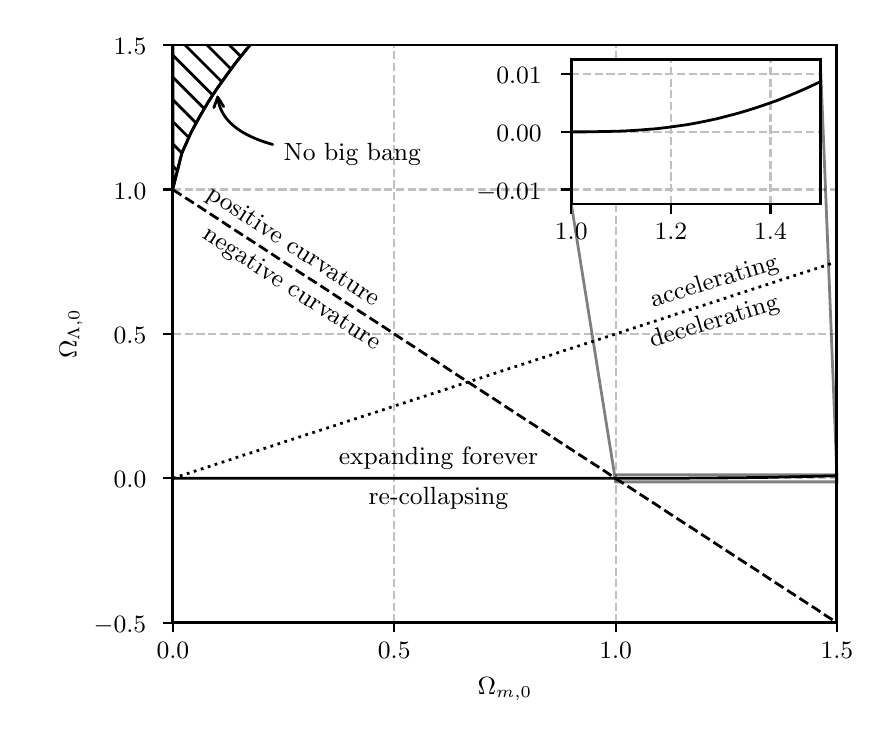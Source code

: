 \begingroup%
\makeatletter%
\begin{pgfpicture}%
\pgfpathrectangle{\pgfpointorigin}{\pgfqpoint{4.15in}{3.5in}}%
\pgfusepath{use as bounding box, clip}%
\begin{pgfscope}%
\pgfsetbuttcap%
\pgfsetmiterjoin%
\definecolor{currentfill}{rgb}{1.0,1.0,1.0}%
\pgfsetfillcolor{currentfill}%
\pgfsetlinewidth{0.0pt}%
\definecolor{currentstroke}{rgb}{1.0,1.0,1.0}%
\pgfsetstrokecolor{currentstroke}%
\pgfsetdash{}{0pt}%
\pgfpathmoveto{\pgfqpoint{0.0in}{0.0in}}%
\pgfpathlineto{\pgfqpoint{4.15in}{0.0in}}%
\pgfpathlineto{\pgfqpoint{4.15in}{3.5in}}%
\pgfpathlineto{\pgfqpoint{0.0in}{3.5in}}%
\pgfpathlineto{\pgfqpoint{0.0in}{0.0in}}%
\pgfpathclose%
\pgfusepath{fill}%
\end{pgfscope}%
\begin{pgfscope}%
\pgfsetbuttcap%
\pgfsetmiterjoin%
\definecolor{currentfill}{rgb}{1.0,1.0,1.0}%
\pgfsetfillcolor{currentfill}%
\pgfsetlinewidth{0.0pt}%
\definecolor{currentstroke}{rgb}{0.0,0.0,0.0}%
\pgfsetstrokecolor{currentstroke}%
\pgfsetstrokeopacity{0.0}%
\pgfsetdash{}{0pt}%
\pgfpathmoveto{\pgfqpoint{0.726in}{0.525in}}%
\pgfpathlineto{\pgfqpoint{4.046in}{0.525in}}%
\pgfpathlineto{\pgfqpoint{4.046in}{3.413in}}%
\pgfpathlineto{\pgfqpoint{0.726in}{3.413in}}%
\pgfpathlineto{\pgfqpoint{0.726in}{0.525in}}%
\pgfpathclose%
\pgfusepath{fill}%
\end{pgfscope}%
\begin{pgfscope}%
\pgfpathrectangle{\pgfqpoint{0.726in}{0.525in}}{\pgfqpoint{3.32in}{2.888in}}%
\pgfusepath{clip}%
\pgfsetbuttcap%
\pgfsetroundjoin%
\pgfsetlinewidth{1.004pt}%
\definecolor{currentstroke}{rgb}{0.0,0.0,0.0}%
\pgfsetstrokecolor{currentstroke}%
\pgfsetdash{}{0pt}%
\pgfpathmoveto{\pgfqpoint{0.726in}{3.422in}}%
\pgfpathlineto{\pgfqpoint{0.726in}{2.696in}}%
\pgfpathlineto{\pgfqpoint{0.771in}{2.873in}}%
\pgfpathlineto{\pgfqpoint{0.816in}{2.974in}}%
\pgfpathlineto{\pgfqpoint{0.861in}{3.057in}}%
\pgfpathlineto{\pgfqpoint{0.905in}{3.132in}}%
\pgfpathlineto{\pgfqpoint{0.95in}{3.2in}}%
\pgfpathlineto{\pgfqpoint{0.995in}{3.263in}}%
\pgfpathlineto{\pgfqpoint{1.039in}{3.323in}}%
\pgfpathlineto{\pgfqpoint{1.084in}{3.379in}}%
\pgfpathlineto{\pgfqpoint{1.119in}{3.422in}}%
\pgfusepath{stroke}%
\end{pgfscope}%
\begin{pgfscope}%
\pgfsetbuttcap%
\pgfsetroundjoin%
\pgfsetlinewidth{1.004pt}%
\definecolor{currentstroke}{rgb}{0.0,0.0,0.0}%
\pgfsetstrokecolor{currentstroke}%
\pgfsetdash{}{0pt}%
\pgfpathrectangle{\pgfqpoint{0.726in}{0.525in}}{\pgfqpoint{3.32in}{2.888in}}%
\pgfusepath{clip}%
\pgfpathmoveto{\pgfqpoint{0.726in}{3.422in}}%
\pgfpathlineto{\pgfqpoint{0.726in}{2.696in}}%
\pgfpathlineto{\pgfqpoint{0.771in}{2.873in}}%
\pgfpathlineto{\pgfqpoint{0.816in}{2.974in}}%
\pgfpathlineto{\pgfqpoint{0.861in}{3.057in}}%
\pgfpathlineto{\pgfqpoint{0.905in}{3.132in}}%
\pgfpathlineto{\pgfqpoint{0.95in}{3.2in}}%
\pgfpathlineto{\pgfqpoint{0.995in}{3.263in}}%
\pgfpathlineto{\pgfqpoint{1.039in}{3.323in}}%
\pgfpathlineto{\pgfqpoint{1.084in}{3.379in}}%
\pgfpathlineto{\pgfqpoint{1.119in}{3.422in}}%
\pgfusepath{clip}%
\pgfsys@defobject{currentpattern}{\pgfqpoint{0in}{0in}}{\pgfqpoint{1in}{1in}}{%
\begin{pgfscope}%
\pgfpathrectangle{\pgfqpoint{0in}{0in}}{\pgfqpoint{1in}{1in}}%
\pgfusepath{clip}%
\pgfpathmoveto{\pgfqpoint{-0.5in}{0.5in}}%
\pgfpathlineto{\pgfqpoint{0.5in}{-0.5in}}%
\pgfpathmoveto{\pgfqpoint{-0.444in}{0.556in}}%
\pgfpathlineto{\pgfqpoint{0.556in}{-0.444in}}%
\pgfpathmoveto{\pgfqpoint{-0.389in}{0.611in}}%
\pgfpathlineto{\pgfqpoint{0.611in}{-0.389in}}%
\pgfpathmoveto{\pgfqpoint{-0.333in}{0.667in}}%
\pgfpathlineto{\pgfqpoint{0.667in}{-0.333in}}%
\pgfpathmoveto{\pgfqpoint{-0.278in}{0.722in}}%
\pgfpathlineto{\pgfqpoint{0.722in}{-0.278in}}%
\pgfpathmoveto{\pgfqpoint{-0.222in}{0.778in}}%
\pgfpathlineto{\pgfqpoint{0.778in}{-0.222in}}%
\pgfpathmoveto{\pgfqpoint{-0.167in}{0.833in}}%
\pgfpathlineto{\pgfqpoint{0.833in}{-0.167in}}%
\pgfpathmoveto{\pgfqpoint{-0.111in}{0.889in}}%
\pgfpathlineto{\pgfqpoint{0.889in}{-0.111in}}%
\pgfpathmoveto{\pgfqpoint{-0.056in}{0.944in}}%
\pgfpathlineto{\pgfqpoint{0.944in}{-0.056in}}%
\pgfpathmoveto{\pgfqpoint{0.0in}{1.0in}}%
\pgfpathlineto{\pgfqpoint{1.0in}{0.0in}}%
\pgfpathmoveto{\pgfqpoint{0.056in}{1.056in}}%
\pgfpathlineto{\pgfqpoint{1.056in}{0.056in}}%
\pgfpathmoveto{\pgfqpoint{0.111in}{1.111in}}%
\pgfpathlineto{\pgfqpoint{1.111in}{0.111in}}%
\pgfpathmoveto{\pgfqpoint{0.167in}{1.167in}}%
\pgfpathlineto{\pgfqpoint{1.167in}{0.167in}}%
\pgfpathmoveto{\pgfqpoint{0.222in}{1.222in}}%
\pgfpathlineto{\pgfqpoint{1.222in}{0.222in}}%
\pgfpathmoveto{\pgfqpoint{0.278in}{1.278in}}%
\pgfpathlineto{\pgfqpoint{1.278in}{0.278in}}%
\pgfpathmoveto{\pgfqpoint{0.333in}{1.333in}}%
\pgfpathlineto{\pgfqpoint{1.333in}{0.333in}}%
\pgfpathmoveto{\pgfqpoint{0.389in}{1.389in}}%
\pgfpathlineto{\pgfqpoint{1.389in}{0.389in}}%
\pgfpathmoveto{\pgfqpoint{0.444in}{1.444in}}%
\pgfpathlineto{\pgfqpoint{1.444in}{0.444in}}%
\pgfpathmoveto{\pgfqpoint{0.5in}{1.5in}}%
\pgfpathlineto{\pgfqpoint{1.5in}{0.5in}}%
\pgfusepath{stroke}%
\end{pgfscope}%
}%
\pgfsys@transformshift{0.726in}{2.696in}%
\pgfsys@useobject{currentpattern}{}%
\pgfsys@transformshift{1in}{0in}%
\pgfsys@useobject{currentpattern}{}%
\pgfsys@transformshift{1in}{0in}%
\pgfsys@transformshift{-2in}{0in}%
\pgfsys@transformshift{0in}{1in}%
\pgfsys@useobject{currentpattern}{}%
\pgfsys@transformshift{1in}{0in}%
\pgfsys@useobject{currentpattern}{}%
\pgfsys@transformshift{1in}{0in}%
\pgfsys@transformshift{-2in}{0in}%
\pgfsys@transformshift{0in}{1in}%
\end{pgfscope}%
\begin{pgfscope}%
\pgfpathrectangle{\pgfqpoint{0.726in}{0.525in}}{\pgfqpoint{3.32in}{2.888in}}%
\pgfusepath{clip}%
\pgfsetbuttcap%
\pgfsetroundjoin%
\pgfsetlinewidth{0.803pt}%
\definecolor{currentstroke}{rgb}{0.753,0.753,0.753}%
\pgfsetstrokecolor{currentstroke}%
\pgfsetdash{{2.96pt}{1.28pt}}{0.0pt}%
\pgfpathmoveto{\pgfqpoint{0.726in}{0.525in}}%
\pgfpathlineto{\pgfqpoint{0.726in}{3.413in}}%
\pgfusepath{stroke}%
\end{pgfscope}%
\begin{pgfscope}%
\pgfsetbuttcap%
\pgfsetroundjoin%
\definecolor{currentfill}{rgb}{0.0,0.0,0.0}%
\pgfsetfillcolor{currentfill}%
\pgfsetlinewidth{0.803pt}%
\definecolor{currentstroke}{rgb}{0.0,0.0,0.0}%
\pgfsetstrokecolor{currentstroke}%
\pgfsetdash{}{0pt}%
\pgfsys@defobject{currentmarker}{\pgfqpoint{0.0in}{-0.049in}}{\pgfqpoint{0.0in}{0.0in}}{%
\pgfpathmoveto{\pgfqpoint{0.0in}{0.0in}}%
\pgfpathlineto{\pgfqpoint{0.0in}{-0.049in}}%
\pgfusepath{stroke,fill}%
}%
\begin{pgfscope}%
\pgfsys@transformshift{0.726in}{0.525in}%
\pgfsys@useobject{currentmarker}{}%
\end{pgfscope}%
\end{pgfscope}%
\begin{pgfscope}%
\definecolor{textcolor}{rgb}{0.0,0.0,0.0}%
\pgfsetstrokecolor{textcolor}%
\pgfsetfillcolor{textcolor}%
\pgftext[x=0.726in,y=0.428in,,top]{\color{textcolor}{\rmfamily\fontsize{9.0}{10.8}\selectfont\catcode`\^=\active\def^{\ifmmode\sp\else\^{}\fi}\catcode`\%=\active\def%{\%}0.0}}%
\end{pgfscope}%
\begin{pgfscope}%
\pgfpathrectangle{\pgfqpoint{0.726in}{0.525in}}{\pgfqpoint{3.32in}{2.888in}}%
\pgfusepath{clip}%
\pgfsetbuttcap%
\pgfsetroundjoin%
\pgfsetlinewidth{0.803pt}%
\definecolor{currentstroke}{rgb}{0.753,0.753,0.753}%
\pgfsetstrokecolor{currentstroke}%
\pgfsetdash{{2.96pt}{1.28pt}}{0.0pt}%
\pgfpathmoveto{\pgfqpoint{1.833in}{0.525in}}%
\pgfpathlineto{\pgfqpoint{1.833in}{3.413in}}%
\pgfusepath{stroke}%
\end{pgfscope}%
\begin{pgfscope}%
\pgfsetbuttcap%
\pgfsetroundjoin%
\definecolor{currentfill}{rgb}{0.0,0.0,0.0}%
\pgfsetfillcolor{currentfill}%
\pgfsetlinewidth{0.803pt}%
\definecolor{currentstroke}{rgb}{0.0,0.0,0.0}%
\pgfsetstrokecolor{currentstroke}%
\pgfsetdash{}{0pt}%
\pgfsys@defobject{currentmarker}{\pgfqpoint{0.0in}{-0.049in}}{\pgfqpoint{0.0in}{0.0in}}{%
\pgfpathmoveto{\pgfqpoint{0.0in}{0.0in}}%
\pgfpathlineto{\pgfqpoint{0.0in}{-0.049in}}%
\pgfusepath{stroke,fill}%
}%
\begin{pgfscope}%
\pgfsys@transformshift{1.833in}{0.525in}%
\pgfsys@useobject{currentmarker}{}%
\end{pgfscope}%
\end{pgfscope}%
\begin{pgfscope}%
\definecolor{textcolor}{rgb}{0.0,0.0,0.0}%
\pgfsetstrokecolor{textcolor}%
\pgfsetfillcolor{textcolor}%
\pgftext[x=1.833in,y=0.428in,,top]{\color{textcolor}{\rmfamily\fontsize{9.0}{10.8}\selectfont\catcode`\^=\active\def^{\ifmmode\sp\else\^{}\fi}\catcode`\%=\active\def%{\%}0.5}}%
\end{pgfscope}%
\begin{pgfscope}%
\pgfpathrectangle{\pgfqpoint{0.726in}{0.525in}}{\pgfqpoint{3.32in}{2.888in}}%
\pgfusepath{clip}%
\pgfsetbuttcap%
\pgfsetroundjoin%
\pgfsetlinewidth{0.803pt}%
\definecolor{currentstroke}{rgb}{0.753,0.753,0.753}%
\pgfsetstrokecolor{currentstroke}%
\pgfsetdash{{2.96pt}{1.28pt}}{0.0pt}%
\pgfpathmoveto{\pgfqpoint{2.94in}{0.525in}}%
\pgfpathlineto{\pgfqpoint{2.94in}{3.413in}}%
\pgfusepath{stroke}%
\end{pgfscope}%
\begin{pgfscope}%
\pgfsetbuttcap%
\pgfsetroundjoin%
\definecolor{currentfill}{rgb}{0.0,0.0,0.0}%
\pgfsetfillcolor{currentfill}%
\pgfsetlinewidth{0.803pt}%
\definecolor{currentstroke}{rgb}{0.0,0.0,0.0}%
\pgfsetstrokecolor{currentstroke}%
\pgfsetdash{}{0pt}%
\pgfsys@defobject{currentmarker}{\pgfqpoint{0.0in}{-0.049in}}{\pgfqpoint{0.0in}{0.0in}}{%
\pgfpathmoveto{\pgfqpoint{0.0in}{0.0in}}%
\pgfpathlineto{\pgfqpoint{0.0in}{-0.049in}}%
\pgfusepath{stroke,fill}%
}%
\begin{pgfscope}%
\pgfsys@transformshift{2.94in}{0.525in}%
\pgfsys@useobject{currentmarker}{}%
\end{pgfscope}%
\end{pgfscope}%
\begin{pgfscope}%
\definecolor{textcolor}{rgb}{0.0,0.0,0.0}%
\pgfsetstrokecolor{textcolor}%
\pgfsetfillcolor{textcolor}%
\pgftext[x=2.94in,y=0.428in,,top]{\color{textcolor}{\rmfamily\fontsize{9.0}{10.8}\selectfont\catcode`\^=\active\def^{\ifmmode\sp\else\^{}\fi}\catcode`\%=\active\def%{\%}1.0}}%
\end{pgfscope}%
\begin{pgfscope}%
\pgfpathrectangle{\pgfqpoint{0.726in}{0.525in}}{\pgfqpoint{3.32in}{2.888in}}%
\pgfusepath{clip}%
\pgfsetbuttcap%
\pgfsetroundjoin%
\pgfsetlinewidth{0.803pt}%
\definecolor{currentstroke}{rgb}{0.753,0.753,0.753}%
\pgfsetstrokecolor{currentstroke}%
\pgfsetdash{{2.96pt}{1.28pt}}{0.0pt}%
\pgfpathmoveto{\pgfqpoint{4.046in}{0.525in}}%
\pgfpathlineto{\pgfqpoint{4.046in}{3.413in}}%
\pgfusepath{stroke}%
\end{pgfscope}%
\begin{pgfscope}%
\pgfsetbuttcap%
\pgfsetroundjoin%
\definecolor{currentfill}{rgb}{0.0,0.0,0.0}%
\pgfsetfillcolor{currentfill}%
\pgfsetlinewidth{0.803pt}%
\definecolor{currentstroke}{rgb}{0.0,0.0,0.0}%
\pgfsetstrokecolor{currentstroke}%
\pgfsetdash{}{0pt}%
\pgfsys@defobject{currentmarker}{\pgfqpoint{0.0in}{-0.049in}}{\pgfqpoint{0.0in}{0.0in}}{%
\pgfpathmoveto{\pgfqpoint{0.0in}{0.0in}}%
\pgfpathlineto{\pgfqpoint{0.0in}{-0.049in}}%
\pgfusepath{stroke,fill}%
}%
\begin{pgfscope}%
\pgfsys@transformshift{4.046in}{0.525in}%
\pgfsys@useobject{currentmarker}{}%
\end{pgfscope}%
\end{pgfscope}%
\begin{pgfscope}%
\definecolor{textcolor}{rgb}{0.0,0.0,0.0}%
\pgfsetstrokecolor{textcolor}%
\pgfsetfillcolor{textcolor}%
\pgftext[x=4.046in,y=0.428in,,top]{\color{textcolor}{\rmfamily\fontsize{9.0}{10.8}\selectfont\catcode`\^=\active\def^{\ifmmode\sp\else\^{}\fi}\catcode`\%=\active\def%{\%}1.5}}%
\end{pgfscope}%
\begin{pgfscope}%
\definecolor{textcolor}{rgb}{0.0,0.0,0.0}%
\pgfsetstrokecolor{textcolor}%
\pgfsetfillcolor{textcolor}%
\pgftext[x=2.386in,y=0.251in,,top]{\color{textcolor}{\rmfamily\fontsize{9.0}{10.8}\selectfont\catcode`\^=\active\def^{\ifmmode\sp\else\^{}\fi}\catcode`\%=\active\def%{\%}$\Omega_{m,0}$}}%
\end{pgfscope}%
\begin{pgfscope}%
\pgfpathrectangle{\pgfqpoint{0.726in}{0.525in}}{\pgfqpoint{3.32in}{2.888in}}%
\pgfusepath{clip}%
\pgfsetbuttcap%
\pgfsetroundjoin%
\pgfsetlinewidth{0.803pt}%
\definecolor{currentstroke}{rgb}{0.753,0.753,0.753}%
\pgfsetstrokecolor{currentstroke}%
\pgfsetdash{{2.96pt}{1.28pt}}{0.0pt}%
\pgfpathmoveto{\pgfqpoint{0.726in}{0.525in}}%
\pgfpathlineto{\pgfqpoint{4.046in}{0.525in}}%
\pgfusepath{stroke}%
\end{pgfscope}%
\begin{pgfscope}%
\pgfsetbuttcap%
\pgfsetroundjoin%
\definecolor{currentfill}{rgb}{0.0,0.0,0.0}%
\pgfsetfillcolor{currentfill}%
\pgfsetlinewidth{0.803pt}%
\definecolor{currentstroke}{rgb}{0.0,0.0,0.0}%
\pgfsetstrokecolor{currentstroke}%
\pgfsetdash{}{0pt}%
\pgfsys@defobject{currentmarker}{\pgfqpoint{-0.049in}{0.0in}}{\pgfqpoint{-0.0in}{0.0in}}{%
\pgfpathmoveto{\pgfqpoint{-0.0in}{0.0in}}%
\pgfpathlineto{\pgfqpoint{-0.049in}{0.0in}}%
\pgfusepath{stroke,fill}%
}%
\begin{pgfscope}%
\pgfsys@transformshift{0.726in}{0.525in}%
\pgfsys@useobject{currentmarker}{}%
\end{pgfscope}%
\end{pgfscope}%
\begin{pgfscope}%
\definecolor{textcolor}{rgb}{0.0,0.0,0.0}%
\pgfsetstrokecolor{textcolor}%
\pgfsetfillcolor{textcolor}%
\pgftext[x=0.33in, y=0.478in, left, base]{\color{textcolor}{\rmfamily\fontsize{9.0}{10.8}\selectfont\catcode`\^=\active\def^{\ifmmode\sp\else\^{}\fi}\catcode`\%=\active\def%{\%}\ensuremath{-}0.5}}%
\end{pgfscope}%
\begin{pgfscope}%
\pgfpathrectangle{\pgfqpoint{0.726in}{0.525in}}{\pgfqpoint{3.32in}{2.888in}}%
\pgfusepath{clip}%
\pgfsetbuttcap%
\pgfsetroundjoin%
\pgfsetlinewidth{0.803pt}%
\definecolor{currentstroke}{rgb}{0.753,0.753,0.753}%
\pgfsetstrokecolor{currentstroke}%
\pgfsetdash{{2.96pt}{1.28pt}}{0.0pt}%
\pgfpathmoveto{\pgfqpoint{0.726in}{1.247in}}%
\pgfpathlineto{\pgfqpoint{4.046in}{1.247in}}%
\pgfusepath{stroke}%
\end{pgfscope}%
\begin{pgfscope}%
\pgfsetbuttcap%
\pgfsetroundjoin%
\definecolor{currentfill}{rgb}{0.0,0.0,0.0}%
\pgfsetfillcolor{currentfill}%
\pgfsetlinewidth{0.803pt}%
\definecolor{currentstroke}{rgb}{0.0,0.0,0.0}%
\pgfsetstrokecolor{currentstroke}%
\pgfsetdash{}{0pt}%
\pgfsys@defobject{currentmarker}{\pgfqpoint{-0.049in}{0.0in}}{\pgfqpoint{-0.0in}{0.0in}}{%
\pgfpathmoveto{\pgfqpoint{-0.0in}{0.0in}}%
\pgfpathlineto{\pgfqpoint{-0.049in}{0.0in}}%
\pgfusepath{stroke,fill}%
}%
\begin{pgfscope}%
\pgfsys@transformshift{0.726in}{1.247in}%
\pgfsys@useobject{currentmarker}{}%
\end{pgfscope}%
\end{pgfscope}%
\begin{pgfscope}%
\definecolor{textcolor}{rgb}{0.0,0.0,0.0}%
\pgfsetstrokecolor{textcolor}%
\pgfsetfillcolor{textcolor}%
\pgftext[x=0.43in, y=1.199in, left, base]{\color{textcolor}{\rmfamily\fontsize{9.0}{10.8}\selectfont\catcode`\^=\active\def^{\ifmmode\sp\else\^{}\fi}\catcode`\%=\active\def%{\%}0.0}}%
\end{pgfscope}%
\begin{pgfscope}%
\pgfpathrectangle{\pgfqpoint{0.726in}{0.525in}}{\pgfqpoint{3.32in}{2.888in}}%
\pgfusepath{clip}%
\pgfsetbuttcap%
\pgfsetroundjoin%
\pgfsetlinewidth{0.803pt}%
\definecolor{currentstroke}{rgb}{0.753,0.753,0.753}%
\pgfsetstrokecolor{currentstroke}%
\pgfsetdash{{2.96pt}{1.28pt}}{0.0pt}%
\pgfpathmoveto{\pgfqpoint{0.726in}{1.969in}}%
\pgfpathlineto{\pgfqpoint{4.046in}{1.969in}}%
\pgfusepath{stroke}%
\end{pgfscope}%
\begin{pgfscope}%
\pgfsetbuttcap%
\pgfsetroundjoin%
\definecolor{currentfill}{rgb}{0.0,0.0,0.0}%
\pgfsetfillcolor{currentfill}%
\pgfsetlinewidth{0.803pt}%
\definecolor{currentstroke}{rgb}{0.0,0.0,0.0}%
\pgfsetstrokecolor{currentstroke}%
\pgfsetdash{}{0pt}%
\pgfsys@defobject{currentmarker}{\pgfqpoint{-0.049in}{0.0in}}{\pgfqpoint{-0.0in}{0.0in}}{%
\pgfpathmoveto{\pgfqpoint{-0.0in}{0.0in}}%
\pgfpathlineto{\pgfqpoint{-0.049in}{0.0in}}%
\pgfusepath{stroke,fill}%
}%
\begin{pgfscope}%
\pgfsys@transformshift{0.726in}{1.969in}%
\pgfsys@useobject{currentmarker}{}%
\end{pgfscope}%
\end{pgfscope}%
\begin{pgfscope}%
\definecolor{textcolor}{rgb}{0.0,0.0,0.0}%
\pgfsetstrokecolor{textcolor}%
\pgfsetfillcolor{textcolor}%
\pgftext[x=0.43in, y=1.921in, left, base]{\color{textcolor}{\rmfamily\fontsize{9.0}{10.8}\selectfont\catcode`\^=\active\def^{\ifmmode\sp\else\^{}\fi}\catcode`\%=\active\def%{\%}0.5}}%
\end{pgfscope}%
\begin{pgfscope}%
\pgfpathrectangle{\pgfqpoint{0.726in}{0.525in}}{\pgfqpoint{3.32in}{2.888in}}%
\pgfusepath{clip}%
\pgfsetbuttcap%
\pgfsetroundjoin%
\pgfsetlinewidth{0.803pt}%
\definecolor{currentstroke}{rgb}{0.753,0.753,0.753}%
\pgfsetstrokecolor{currentstroke}%
\pgfsetdash{{2.96pt}{1.28pt}}{0.0pt}%
\pgfpathmoveto{\pgfqpoint{0.726in}{2.691in}}%
\pgfpathlineto{\pgfqpoint{4.046in}{2.691in}}%
\pgfusepath{stroke}%
\end{pgfscope}%
\begin{pgfscope}%
\pgfsetbuttcap%
\pgfsetroundjoin%
\definecolor{currentfill}{rgb}{0.0,0.0,0.0}%
\pgfsetfillcolor{currentfill}%
\pgfsetlinewidth{0.803pt}%
\definecolor{currentstroke}{rgb}{0.0,0.0,0.0}%
\pgfsetstrokecolor{currentstroke}%
\pgfsetdash{}{0pt}%
\pgfsys@defobject{currentmarker}{\pgfqpoint{-0.049in}{0.0in}}{\pgfqpoint{-0.0in}{0.0in}}{%
\pgfpathmoveto{\pgfqpoint{-0.0in}{0.0in}}%
\pgfpathlineto{\pgfqpoint{-0.049in}{0.0in}}%
\pgfusepath{stroke,fill}%
}%
\begin{pgfscope}%
\pgfsys@transformshift{0.726in}{2.691in}%
\pgfsys@useobject{currentmarker}{}%
\end{pgfscope}%
\end{pgfscope}%
\begin{pgfscope}%
\definecolor{textcolor}{rgb}{0.0,0.0,0.0}%
\pgfsetstrokecolor{textcolor}%
\pgfsetfillcolor{textcolor}%
\pgftext[x=0.43in, y=2.643in, left, base]{\color{textcolor}{\rmfamily\fontsize{9.0}{10.8}\selectfont\catcode`\^=\active\def^{\ifmmode\sp\else\^{}\fi}\catcode`\%=\active\def%{\%}1.0}}%
\end{pgfscope}%
\begin{pgfscope}%
\pgfpathrectangle{\pgfqpoint{0.726in}{0.525in}}{\pgfqpoint{3.32in}{2.888in}}%
\pgfusepath{clip}%
\pgfsetbuttcap%
\pgfsetroundjoin%
\pgfsetlinewidth{0.803pt}%
\definecolor{currentstroke}{rgb}{0.753,0.753,0.753}%
\pgfsetstrokecolor{currentstroke}%
\pgfsetdash{{2.96pt}{1.28pt}}{0.0pt}%
\pgfpathmoveto{\pgfqpoint{0.726in}{3.413in}}%
\pgfpathlineto{\pgfqpoint{4.046in}{3.413in}}%
\pgfusepath{stroke}%
\end{pgfscope}%
\begin{pgfscope}%
\pgfsetbuttcap%
\pgfsetroundjoin%
\definecolor{currentfill}{rgb}{0.0,0.0,0.0}%
\pgfsetfillcolor{currentfill}%
\pgfsetlinewidth{0.803pt}%
\definecolor{currentstroke}{rgb}{0.0,0.0,0.0}%
\pgfsetstrokecolor{currentstroke}%
\pgfsetdash{}{0pt}%
\pgfsys@defobject{currentmarker}{\pgfqpoint{-0.049in}{0.0in}}{\pgfqpoint{-0.0in}{0.0in}}{%
\pgfpathmoveto{\pgfqpoint{-0.0in}{0.0in}}%
\pgfpathlineto{\pgfqpoint{-0.049in}{0.0in}}%
\pgfusepath{stroke,fill}%
}%
\begin{pgfscope}%
\pgfsys@transformshift{0.726in}{3.413in}%
\pgfsys@useobject{currentmarker}{}%
\end{pgfscope}%
\end{pgfscope}%
\begin{pgfscope}%
\definecolor{textcolor}{rgb}{0.0,0.0,0.0}%
\pgfsetstrokecolor{textcolor}%
\pgfsetfillcolor{textcolor}%
\pgftext[x=0.43in, y=3.365in, left, base]{\color{textcolor}{\rmfamily\fontsize{9.0}{10.8}\selectfont\catcode`\^=\active\def^{\ifmmode\sp\else\^{}\fi}\catcode`\%=\active\def%{\%}1.5}}%
\end{pgfscope}%
\begin{pgfscope}%
\definecolor{textcolor}{rgb}{0.0,0.0,0.0}%
\pgfsetstrokecolor{textcolor}%
\pgfsetfillcolor{textcolor}%
\pgftext[x=0.275in,y=1.969in,,bottom,rotate=90.0]{\color{textcolor}{\rmfamily\fontsize{9.0}{10.8}\selectfont\catcode`\^=\active\def^{\ifmmode\sp\else\^{}\fi}\catcode`\%=\active\def%{\%}$\Omega_{\Lambda,0}$}}%
\end{pgfscope}%
\begin{pgfscope}%
\pgfpathrectangle{\pgfqpoint{0.726in}{0.525in}}{\pgfqpoint{3.32in}{2.888in}}%
\pgfusepath{clip}%
\pgfsetbuttcap%
\pgfsetroundjoin%
\pgfsetlinewidth{1.004pt}%
\definecolor{currentstroke}{rgb}{0.0,0.0,0.0}%
\pgfsetstrokecolor{currentstroke}%
\pgfsetdash{{3.7pt}{1.6pt}}{0.0pt}%
\pgfpathmoveto{\pgfqpoint{0.726in}{2.69in}}%
\pgfpathlineto{\pgfqpoint{0.771in}{2.661in}}%
\pgfpathlineto{\pgfqpoint{0.816in}{2.632in}}%
\pgfpathlineto{\pgfqpoint{0.861in}{2.603in}}%
\pgfpathlineto{\pgfqpoint{0.905in}{2.574in}}%
\pgfpathlineto{\pgfqpoint{0.95in}{2.545in}}%
\pgfpathlineto{\pgfqpoint{0.995in}{2.515in}}%
\pgfpathlineto{\pgfqpoint{1.039in}{2.486in}}%
\pgfpathlineto{\pgfqpoint{1.084in}{2.457in}}%
\pgfpathlineto{\pgfqpoint{1.129in}{2.428in}}%
\pgfpathlineto{\pgfqpoint{1.174in}{2.399in}}%
\pgfpathlineto{\pgfqpoint{1.218in}{2.37in}}%
\pgfpathlineto{\pgfqpoint{1.263in}{2.34in}}%
\pgfpathlineto{\pgfqpoint{1.308in}{2.311in}}%
\pgfpathlineto{\pgfqpoint{1.352in}{2.282in}}%
\pgfpathlineto{\pgfqpoint{1.397in}{2.253in}}%
\pgfpathlineto{\pgfqpoint{1.442in}{2.224in}}%
\pgfpathlineto{\pgfqpoint{1.487in}{2.195in}}%
\pgfpathlineto{\pgfqpoint{1.531in}{2.166in}}%
\pgfpathlineto{\pgfqpoint{1.576in}{2.136in}}%
\pgfpathlineto{\pgfqpoint{1.621in}{2.107in}}%
\pgfpathlineto{\pgfqpoint{1.665in}{2.078in}}%
\pgfpathlineto{\pgfqpoint{1.71in}{2.049in}}%
\pgfpathlineto{\pgfqpoint{1.755in}{2.02in}}%
\pgfpathlineto{\pgfqpoint{1.8in}{1.991in}}%
\pgfpathlineto{\pgfqpoint{1.844in}{1.961in}}%
\pgfpathlineto{\pgfqpoint{1.889in}{1.932in}}%
\pgfpathlineto{\pgfqpoint{1.934in}{1.903in}}%
\pgfpathlineto{\pgfqpoint{1.978in}{1.874in}}%
\pgfpathlineto{\pgfqpoint{2.023in}{1.845in}}%
\pgfpathlineto{\pgfqpoint{2.068in}{1.816in}}%
\pgfpathlineto{\pgfqpoint{2.113in}{1.786in}}%
\pgfpathlineto{\pgfqpoint{2.157in}{1.757in}}%
\pgfpathlineto{\pgfqpoint{2.202in}{1.728in}}%
\pgfpathlineto{\pgfqpoint{2.247in}{1.699in}}%
\pgfpathlineto{\pgfqpoint{2.291in}{1.67in}}%
\pgfpathlineto{\pgfqpoint{2.336in}{1.641in}}%
\pgfpathlineto{\pgfqpoint{2.381in}{1.611in}}%
\pgfpathlineto{\pgfqpoint{2.426in}{1.582in}}%
\pgfpathlineto{\pgfqpoint{2.47in}{1.553in}}%
\pgfpathlineto{\pgfqpoint{2.515in}{1.524in}}%
\pgfpathlineto{\pgfqpoint{2.56in}{1.495in}}%
\pgfpathlineto{\pgfqpoint{2.604in}{1.466in}}%
\pgfpathlineto{\pgfqpoint{2.649in}{1.436in}}%
\pgfpathlineto{\pgfqpoint{2.694in}{1.407in}}%
\pgfpathlineto{\pgfqpoint{2.738in}{1.378in}}%
\pgfpathlineto{\pgfqpoint{2.783in}{1.349in}}%
\pgfpathlineto{\pgfqpoint{2.828in}{1.32in}}%
\pgfpathlineto{\pgfqpoint{2.873in}{1.291in}}%
\pgfpathlineto{\pgfqpoint{2.917in}{1.261in}}%
\pgfpathlineto{\pgfqpoint{2.962in}{1.232in}}%
\pgfpathlineto{\pgfqpoint{3.007in}{1.203in}}%
\pgfpathlineto{\pgfqpoint{3.051in}{1.174in}}%
\pgfpathlineto{\pgfqpoint{3.096in}{1.145in}}%
\pgfpathlineto{\pgfqpoint{3.141in}{1.116in}}%
\pgfpathlineto{\pgfqpoint{3.186in}{1.086in}}%
\pgfpathlineto{\pgfqpoint{3.23in}{1.057in}}%
\pgfpathlineto{\pgfqpoint{3.275in}{1.028in}}%
\pgfpathlineto{\pgfqpoint{3.32in}{0.999in}}%
\pgfpathlineto{\pgfqpoint{3.364in}{0.97in}}%
\pgfpathlineto{\pgfqpoint{3.409in}{0.941in}}%
\pgfpathlineto{\pgfqpoint{3.454in}{0.911in}}%
\pgfpathlineto{\pgfqpoint{3.499in}{0.882in}}%
\pgfpathlineto{\pgfqpoint{3.543in}{0.853in}}%
\pgfpathlineto{\pgfqpoint{3.588in}{0.824in}}%
\pgfpathlineto{\pgfqpoint{3.633in}{0.795in}}%
\pgfpathlineto{\pgfqpoint{3.677in}{0.766in}}%
\pgfpathlineto{\pgfqpoint{3.722in}{0.736in}}%
\pgfpathlineto{\pgfqpoint{3.767in}{0.707in}}%
\pgfpathlineto{\pgfqpoint{3.812in}{0.678in}}%
\pgfpathlineto{\pgfqpoint{3.856in}{0.649in}}%
\pgfpathlineto{\pgfqpoint{3.901in}{0.62in}}%
\pgfpathlineto{\pgfqpoint{3.946in}{0.591in}}%
\pgfpathlineto{\pgfqpoint{3.99in}{0.561in}}%
\pgfpathlineto{\pgfqpoint{4.035in}{0.532in}}%
\pgfpathlineto{\pgfqpoint{4.056in}{0.518in}}%
\pgfusepath{stroke}%
\end{pgfscope}%
\begin{pgfscope}%
\pgfpathrectangle{\pgfqpoint{0.726in}{0.525in}}{\pgfqpoint{3.32in}{2.888in}}%
\pgfusepath{clip}%
\pgfsetbuttcap%
\pgfsetroundjoin%
\pgfsetlinewidth{1.004pt}%
\definecolor{currentstroke}{rgb}{0.0,0.0,0.0}%
\pgfsetstrokecolor{currentstroke}%
\pgfsetdash{{1.0pt}{1.65pt}}{0.0pt}%
\pgfpathmoveto{\pgfqpoint{0.726in}{1.247in}}%
\pgfpathlineto{\pgfqpoint{0.771in}{1.262in}}%
\pgfpathlineto{\pgfqpoint{0.816in}{1.276in}}%
\pgfpathlineto{\pgfqpoint{0.861in}{1.291in}}%
\pgfpathlineto{\pgfqpoint{0.905in}{1.305in}}%
\pgfpathlineto{\pgfqpoint{0.95in}{1.32in}}%
\pgfpathlineto{\pgfqpoint{0.995in}{1.334in}}%
\pgfpathlineto{\pgfqpoint{1.039in}{1.349in}}%
\pgfpathlineto{\pgfqpoint{1.084in}{1.364in}}%
\pgfpathlineto{\pgfqpoint{1.129in}{1.378in}}%
\pgfpathlineto{\pgfqpoint{1.174in}{1.393in}}%
\pgfpathlineto{\pgfqpoint{1.218in}{1.407in}}%
\pgfpathlineto{\pgfqpoint{1.263in}{1.422in}}%
\pgfpathlineto{\pgfqpoint{1.308in}{1.437in}}%
\pgfpathlineto{\pgfqpoint{1.352in}{1.451in}}%
\pgfpathlineto{\pgfqpoint{1.397in}{1.466in}}%
\pgfpathlineto{\pgfqpoint{1.442in}{1.48in}}%
\pgfpathlineto{\pgfqpoint{1.487in}{1.495in}}%
\pgfpathlineto{\pgfqpoint{1.531in}{1.509in}}%
\pgfpathlineto{\pgfqpoint{1.576in}{1.524in}}%
\pgfpathlineto{\pgfqpoint{1.621in}{1.539in}}%
\pgfpathlineto{\pgfqpoint{1.665in}{1.553in}}%
\pgfpathlineto{\pgfqpoint{1.71in}{1.568in}}%
\pgfpathlineto{\pgfqpoint{1.755in}{1.582in}}%
\pgfpathlineto{\pgfqpoint{1.8in}{1.597in}}%
\pgfpathlineto{\pgfqpoint{1.844in}{1.612in}}%
\pgfpathlineto{\pgfqpoint{1.889in}{1.626in}}%
\pgfpathlineto{\pgfqpoint{1.934in}{1.641in}}%
\pgfpathlineto{\pgfqpoint{1.978in}{1.655in}}%
\pgfpathlineto{\pgfqpoint{2.023in}{1.67in}}%
\pgfpathlineto{\pgfqpoint{2.068in}{1.684in}}%
\pgfpathlineto{\pgfqpoint{2.113in}{1.699in}}%
\pgfpathlineto{\pgfqpoint{2.157in}{1.714in}}%
\pgfpathlineto{\pgfqpoint{2.202in}{1.728in}}%
\pgfpathlineto{\pgfqpoint{2.247in}{1.743in}}%
\pgfpathlineto{\pgfqpoint{2.291in}{1.757in}}%
\pgfpathlineto{\pgfqpoint{2.336in}{1.772in}}%
\pgfpathlineto{\pgfqpoint{2.381in}{1.787in}}%
\pgfpathlineto{\pgfqpoint{2.426in}{1.801in}}%
\pgfpathlineto{\pgfqpoint{2.47in}{1.816in}}%
\pgfpathlineto{\pgfqpoint{2.515in}{1.83in}}%
\pgfpathlineto{\pgfqpoint{2.56in}{1.845in}}%
\pgfpathlineto{\pgfqpoint{2.604in}{1.859in}}%
\pgfpathlineto{\pgfqpoint{2.649in}{1.874in}}%
\pgfpathlineto{\pgfqpoint{2.694in}{1.889in}}%
\pgfpathlineto{\pgfqpoint{2.738in}{1.903in}}%
\pgfpathlineto{\pgfqpoint{2.783in}{1.918in}}%
\pgfpathlineto{\pgfqpoint{2.828in}{1.932in}}%
\pgfpathlineto{\pgfqpoint{2.873in}{1.947in}}%
\pgfpathlineto{\pgfqpoint{2.917in}{1.961in}}%
\pgfpathlineto{\pgfqpoint{2.962in}{1.976in}}%
\pgfpathlineto{\pgfqpoint{3.007in}{1.991in}}%
\pgfpathlineto{\pgfqpoint{3.051in}{2.005in}}%
\pgfpathlineto{\pgfqpoint{3.096in}{2.02in}}%
\pgfpathlineto{\pgfqpoint{3.141in}{2.034in}}%
\pgfpathlineto{\pgfqpoint{3.186in}{2.049in}}%
\pgfpathlineto{\pgfqpoint{3.23in}{2.064in}}%
\pgfpathlineto{\pgfqpoint{3.275in}{2.078in}}%
\pgfpathlineto{\pgfqpoint{3.32in}{2.093in}}%
\pgfpathlineto{\pgfqpoint{3.364in}{2.107in}}%
\pgfpathlineto{\pgfqpoint{3.409in}{2.122in}}%
\pgfpathlineto{\pgfqpoint{3.454in}{2.136in}}%
\pgfpathlineto{\pgfqpoint{3.499in}{2.151in}}%
\pgfpathlineto{\pgfqpoint{3.543in}{2.166in}}%
\pgfpathlineto{\pgfqpoint{3.588in}{2.18in}}%
\pgfpathlineto{\pgfqpoint{3.633in}{2.195in}}%
\pgfpathlineto{\pgfqpoint{3.677in}{2.209in}}%
\pgfpathlineto{\pgfqpoint{3.722in}{2.224in}}%
\pgfpathlineto{\pgfqpoint{3.767in}{2.239in}}%
\pgfpathlineto{\pgfqpoint{3.812in}{2.253in}}%
\pgfpathlineto{\pgfqpoint{3.856in}{2.268in}}%
\pgfpathlineto{\pgfqpoint{3.901in}{2.282in}}%
\pgfpathlineto{\pgfqpoint{3.946in}{2.297in}}%
\pgfpathlineto{\pgfqpoint{3.99in}{2.311in}}%
\pgfpathlineto{\pgfqpoint{4.035in}{2.326in}}%
\pgfpathlineto{\pgfqpoint{4.056in}{2.333in}}%
\pgfusepath{stroke}%
\end{pgfscope}%
\begin{pgfscope}%
\pgfpathrectangle{\pgfqpoint{0.726in}{0.525in}}{\pgfqpoint{3.32in}{2.888in}}%
\pgfusepath{clip}%
\pgfsetrectcap%
\pgfsetroundjoin%
\pgfsetlinewidth{1.004pt}%
\definecolor{currentstroke}{rgb}{0.0,0.0,0.0}%
\pgfsetstrokecolor{currentstroke}%
\pgfsetdash{}{0pt}%
\pgfpathmoveto{\pgfqpoint{0.726in}{1.247in}}%
\pgfpathlineto{\pgfqpoint{0.771in}{1.247in}}%
\pgfpathlineto{\pgfqpoint{0.816in}{1.247in}}%
\pgfpathlineto{\pgfqpoint{0.861in}{1.247in}}%
\pgfpathlineto{\pgfqpoint{0.905in}{1.247in}}%
\pgfpathlineto{\pgfqpoint{0.95in}{1.247in}}%
\pgfpathlineto{\pgfqpoint{0.995in}{1.247in}}%
\pgfpathlineto{\pgfqpoint{1.039in}{1.247in}}%
\pgfpathlineto{\pgfqpoint{1.084in}{1.247in}}%
\pgfpathlineto{\pgfqpoint{1.129in}{1.247in}}%
\pgfpathlineto{\pgfqpoint{1.174in}{1.247in}}%
\pgfpathlineto{\pgfqpoint{1.218in}{1.247in}}%
\pgfpathlineto{\pgfqpoint{1.263in}{1.247in}}%
\pgfpathlineto{\pgfqpoint{1.308in}{1.247in}}%
\pgfpathlineto{\pgfqpoint{1.352in}{1.247in}}%
\pgfpathlineto{\pgfqpoint{1.397in}{1.247in}}%
\pgfpathlineto{\pgfqpoint{1.442in}{1.247in}}%
\pgfpathlineto{\pgfqpoint{1.487in}{1.247in}}%
\pgfpathlineto{\pgfqpoint{1.531in}{1.247in}}%
\pgfpathlineto{\pgfqpoint{1.576in}{1.247in}}%
\pgfpathlineto{\pgfqpoint{1.621in}{1.247in}}%
\pgfpathlineto{\pgfqpoint{1.665in}{1.247in}}%
\pgfpathlineto{\pgfqpoint{1.71in}{1.247in}}%
\pgfpathlineto{\pgfqpoint{1.755in}{1.247in}}%
\pgfpathlineto{\pgfqpoint{1.8in}{1.247in}}%
\pgfpathlineto{\pgfqpoint{1.844in}{1.247in}}%
\pgfpathlineto{\pgfqpoint{1.889in}{1.247in}}%
\pgfpathlineto{\pgfqpoint{1.934in}{1.247in}}%
\pgfpathlineto{\pgfqpoint{1.978in}{1.247in}}%
\pgfpathlineto{\pgfqpoint{2.023in}{1.247in}}%
\pgfpathlineto{\pgfqpoint{2.068in}{1.247in}}%
\pgfpathlineto{\pgfqpoint{2.113in}{1.247in}}%
\pgfpathlineto{\pgfqpoint{2.157in}{1.247in}}%
\pgfpathlineto{\pgfqpoint{2.202in}{1.247in}}%
\pgfpathlineto{\pgfqpoint{2.247in}{1.247in}}%
\pgfpathlineto{\pgfqpoint{2.291in}{1.247in}}%
\pgfpathlineto{\pgfqpoint{2.336in}{1.247in}}%
\pgfpathlineto{\pgfqpoint{2.381in}{1.247in}}%
\pgfpathlineto{\pgfqpoint{2.426in}{1.247in}}%
\pgfpathlineto{\pgfqpoint{2.47in}{1.247in}}%
\pgfpathlineto{\pgfqpoint{2.515in}{1.247in}}%
\pgfpathlineto{\pgfqpoint{2.56in}{1.247in}}%
\pgfpathlineto{\pgfqpoint{2.604in}{1.247in}}%
\pgfpathlineto{\pgfqpoint{2.649in}{1.247in}}%
\pgfpathlineto{\pgfqpoint{2.694in}{1.247in}}%
\pgfpathlineto{\pgfqpoint{2.738in}{1.247in}}%
\pgfpathlineto{\pgfqpoint{2.783in}{1.247in}}%
\pgfpathlineto{\pgfqpoint{2.828in}{1.247in}}%
\pgfpathlineto{\pgfqpoint{2.873in}{1.247in}}%
\pgfpathlineto{\pgfqpoint{2.917in}{1.247in}}%
\pgfpathlineto{\pgfqpoint{2.962in}{1.247in}}%
\pgfpathlineto{\pgfqpoint{3.007in}{1.247in}}%
\pgfpathlineto{\pgfqpoint{3.051in}{1.247in}}%
\pgfpathlineto{\pgfqpoint{3.096in}{1.247in}}%
\pgfpathlineto{\pgfqpoint{3.141in}{1.247in}}%
\pgfpathlineto{\pgfqpoint{3.186in}{1.247in}}%
\pgfpathlineto{\pgfqpoint{3.23in}{1.247in}}%
\pgfpathlineto{\pgfqpoint{3.275in}{1.247in}}%
\pgfpathlineto{\pgfqpoint{3.32in}{1.248in}}%
\pgfpathlineto{\pgfqpoint{3.364in}{1.248in}}%
\pgfpathlineto{\pgfqpoint{3.409in}{1.248in}}%
\pgfpathlineto{\pgfqpoint{3.454in}{1.249in}}%
\pgfpathlineto{\pgfqpoint{3.499in}{1.249in}}%
\pgfpathlineto{\pgfqpoint{3.543in}{1.25in}}%
\pgfpathlineto{\pgfqpoint{3.588in}{1.25in}}%
\pgfpathlineto{\pgfqpoint{3.633in}{1.251in}}%
\pgfpathlineto{\pgfqpoint{3.677in}{1.251in}}%
\pgfpathlineto{\pgfqpoint{3.722in}{1.252in}}%
\pgfpathlineto{\pgfqpoint{3.767in}{1.253in}}%
\pgfpathlineto{\pgfqpoint{3.812in}{1.254in}}%
\pgfpathlineto{\pgfqpoint{3.856in}{1.255in}}%
\pgfpathlineto{\pgfqpoint{3.901in}{1.256in}}%
\pgfpathlineto{\pgfqpoint{3.946in}{1.257in}}%
\pgfpathlineto{\pgfqpoint{3.99in}{1.258in}}%
\pgfpathlineto{\pgfqpoint{4.035in}{1.259in}}%
\pgfpathlineto{\pgfqpoint{4.056in}{1.26in}}%
\pgfusepath{stroke}%
\end{pgfscope}%
\begin{pgfscope}%
\pgfpathrectangle{\pgfqpoint{0.726in}{0.525in}}{\pgfqpoint{3.32in}{2.888in}}%
\pgfusepath{clip}%
\pgfsetrectcap%
\pgfsetroundjoin%
\pgfsetlinewidth{1.004pt}%
\definecolor{currentstroke}{rgb}{0.0,0.0,0.0}%
\pgfsetstrokecolor{currentstroke}%
\pgfsetdash{}{0pt}%
\pgfpathmoveto{\pgfqpoint{0.726in}{2.696in}}%
\pgfpathlineto{\pgfqpoint{0.771in}{2.873in}}%
\pgfpathlineto{\pgfqpoint{0.816in}{2.974in}}%
\pgfpathlineto{\pgfqpoint{0.861in}{3.057in}}%
\pgfpathlineto{\pgfqpoint{0.905in}{3.132in}}%
\pgfpathlineto{\pgfqpoint{0.95in}{3.2in}}%
\pgfpathlineto{\pgfqpoint{0.995in}{3.263in}}%
\pgfpathlineto{\pgfqpoint{1.039in}{3.323in}}%
\pgfpathlineto{\pgfqpoint{1.084in}{3.379in}}%
\pgfpathlineto{\pgfqpoint{1.119in}{3.422in}}%
\pgfusepath{stroke}%
\end{pgfscope}%
\begin{pgfscope}%
\pgfsetrectcap%
\pgfsetmiterjoin%
\pgfsetlinewidth{1.004pt}%
\definecolor{currentstroke}{rgb}{0.0,0.0,0.0}%
\pgfsetstrokecolor{currentstroke}%
\pgfsetdash{}{0pt}%
\pgfpathmoveto{\pgfqpoint{0.726in}{0.525in}}%
\pgfpathlineto{\pgfqpoint{0.726in}{3.413in}}%
\pgfusepath{stroke}%
\end{pgfscope}%
\begin{pgfscope}%
\pgfsetrectcap%
\pgfsetmiterjoin%
\pgfsetlinewidth{1.004pt}%
\definecolor{currentstroke}{rgb}{0.0,0.0,0.0}%
\pgfsetstrokecolor{currentstroke}%
\pgfsetdash{}{0pt}%
\pgfpathmoveto{\pgfqpoint{4.046in}{0.525in}}%
\pgfpathlineto{\pgfqpoint{4.046in}{3.413in}}%
\pgfusepath{stroke}%
\end{pgfscope}%
\begin{pgfscope}%
\pgfsetrectcap%
\pgfsetmiterjoin%
\pgfsetlinewidth{1.004pt}%
\definecolor{currentstroke}{rgb}{0.0,0.0,0.0}%
\pgfsetstrokecolor{currentstroke}%
\pgfsetdash{}{0pt}%
\pgfpathmoveto{\pgfqpoint{0.726in}{0.525in}}%
\pgfpathlineto{\pgfqpoint{4.046in}{0.525in}}%
\pgfusepath{stroke}%
\end{pgfscope}%
\begin{pgfscope}%
\pgfsetrectcap%
\pgfsetmiterjoin%
\pgfsetlinewidth{1.004pt}%
\definecolor{currentstroke}{rgb}{0.0,0.0,0.0}%
\pgfsetstrokecolor{currentstroke}%
\pgfsetdash{}{0pt}%
\pgfpathmoveto{\pgfqpoint{0.726in}{3.413in}}%
\pgfpathlineto{\pgfqpoint{4.046in}{3.413in}}%
\pgfusepath{stroke}%
\end{pgfscope}%
\begin{pgfscope}%
\definecolor{textcolor}{rgb}{0.0,0.0,0.0}%
\pgfsetstrokecolor{textcolor}%
\pgfsetfillcolor{textcolor}%
\pgftext[x=0.888in, y=2.651in, left, base,rotate=327.0]{\color{textcolor}{\rmfamily\fontsize{9.0}{10.8}\selectfont\catcode`\^=\active\def^{\ifmmode\sp\else\^{}\fi}\catcode`\%=\active\def%{\%}positive curvature}}%
\end{pgfscope}%
\begin{pgfscope}%
\definecolor{textcolor}{rgb}{0.0,0.0,0.0}%
\pgfsetstrokecolor{textcolor}%
\pgfsetfillcolor{textcolor}%
\pgftext[x=0.868in, y=2.449in, left, base,rotate=327.0]{\color{textcolor}{\rmfamily\fontsize{9.0}{10.8}\selectfont\catcode`\^=\active\def^{\ifmmode\sp\else\^{}\fi}\catcode`\%=\active\def%{\%}negative curvature}}%
\end{pgfscope}%
\begin{pgfscope}%
\definecolor{textcolor}{rgb}{0.0,0.0,0.0}%
\pgfsetstrokecolor{textcolor}%
\pgfsetfillcolor{textcolor}%
\pgftext[x=3.126in, y=2.103in, left, base,rotate=17.0]{\color{textcolor}{\rmfamily\fontsize{9.0}{10.8}\selectfont\catcode`\^=\active\def^{\ifmmode\sp\else\^{}\fi}\catcode`\%=\active\def%{\%}accelerating}}%
\end{pgfscope}%
\begin{pgfscope}%
\definecolor{textcolor}{rgb}{0.0,0.0,0.0}%
\pgfsetstrokecolor{textcolor}%
\pgfsetfillcolor{textcolor}%
\pgftext[x=3.122in, y=1.9in, left, base,rotate=17.0]{\color{textcolor}{\rmfamily\fontsize{9.0}{10.8}\selectfont\catcode`\^=\active\def^{\ifmmode\sp\else\^{}\fi}\catcode`\%=\active\def%{\%}decelerating}}%
\end{pgfscope}%
\begin{pgfscope}%
\definecolor{textcolor}{rgb}{0.0,0.0,0.0}%
\pgfsetstrokecolor{textcolor}%
\pgfsetfillcolor{textcolor}%
\pgftext[x=2.054in,y=1.348in,,]{\color{textcolor}{\rmfamily\fontsize{9.0}{10.8}\selectfont\catcode`\^=\active\def^{\ifmmode\sp\else\^{}\fi}\catcode`\%=\active\def%{\%}expanding forever}}%
\end{pgfscope}%
\begin{pgfscope}%
\definecolor{textcolor}{rgb}{0.0,0.0,0.0}%
\pgfsetstrokecolor{textcolor}%
\pgfsetfillcolor{textcolor}%
\pgftext[x=2.054in,y=1.146in,,]{\color{textcolor}{\rmfamily\fontsize{9.0}{10.8}\selectfont\catcode`\^=\active\def^{\ifmmode\sp\else\^{}\fi}\catcode`\%=\active\def%{\%}re-collapsing}}%
\end{pgfscope}%
\begin{pgfscope}%
\pgfsetroundcap%
\pgfsetroundjoin%
\pgfsetlinewidth{1.004pt}%
\definecolor{currentstroke}{rgb}{0.0,0.0,0.0}%
\pgfsetstrokecolor{currentstroke}%
\pgfsetdash{}{0pt}%
\pgfpathmoveto{\pgfqpoint{1.225in}{2.916in}}%
\pgfpathquadraticcurveto{\pgfqpoint{0.967in}{2.988in}}{\pgfqpoint{0.95in}{3.153in}}%
\pgfusepath{stroke}%
\end{pgfscope}%
\begin{pgfscope}%
\pgfsetroundcap%
\pgfsetroundjoin%
\pgfsetlinewidth{1.004pt}%
\definecolor{currentstroke}{rgb}{0.0,0.0,0.0}%
\pgfsetstrokecolor{currentstroke}%
\pgfsetdash{}{0pt}%
\pgfpathmoveto{\pgfqpoint{0.931in}{3.1in}}%
\pgfpathlineto{\pgfqpoint{0.95in}{3.153in}}%
\pgfpathlineto{\pgfqpoint{0.98in}{3.105in}}%
\pgfusepath{stroke}%
\end{pgfscope}%
\begin{pgfscope}%
\definecolor{textcolor}{rgb}{0.0,0.0,0.0}%
\pgfsetstrokecolor{textcolor}%
\pgfsetfillcolor{textcolor}%
\pgftext[x=1.28in,y=2.835in,left,base]{\color{textcolor}{\rmfamily\fontsize{9.0}{10.8}\selectfont\catcode`\^=\active\def^{\ifmmode\sp\else\^{}\fi}\catcode`\%=\active\def%{\%}No big bang}}%
\end{pgfscope}%
\begin{pgfscope}%
\pgfsetbuttcap%
\pgfsetmiterjoin%
\pgfsetlinewidth{1.004pt}%
\definecolor{currentstroke}{rgb}{0.0,0.0,0.0}%
\pgfsetstrokecolor{currentstroke}%
\pgfsetstrokeopacity{0.5}%
\pgfsetdash{}{0pt}%
\pgfpathmoveto{\pgfqpoint{2.94in}{1.229in}}%
\pgfpathlineto{\pgfqpoint{4.046in}{1.229in}}%
\pgfpathlineto{\pgfqpoint{4.046in}{1.265in}}%
\pgfpathlineto{\pgfqpoint{2.94in}{1.265in}}%
\pgfpathlineto{\pgfqpoint{2.94in}{1.229in}}%
\pgfpathclose%
\pgfpathmoveto{\pgfqpoint{2.718in}{2.618in}}%
\pgfpathquadraticcurveto{\pgfqpoint{2.829in}{1.924in}}{\pgfqpoint{2.94in}{1.229in}}%
\pgfpathmoveto{\pgfqpoint{3.963in}{3.34in}}%
\pgfpathquadraticcurveto{\pgfqpoint{4.005in}{2.303in}}{\pgfqpoint{4.046in}{1.265in}}%
\pgfusepath{stroke}%
\end{pgfscope}%
\begin{pgfscope}%
\pgfsetbuttcap%
\pgfsetmiterjoin%
\definecolor{currentfill}{rgb}{1.0,1.0,1.0}%
\pgfsetfillcolor{currentfill}%
\pgfsetlinewidth{0.0pt}%
\definecolor{currentstroke}{rgb}{0.0,0.0,0.0}%
\pgfsetstrokecolor{currentstroke}%
\pgfsetstrokeopacity{0.0}%
\pgfsetdash{}{0pt}%
\pgfpathmoveto{\pgfqpoint{2.718in}{2.618in}}%
\pgfpathlineto{\pgfqpoint{3.963in}{2.618in}}%
\pgfpathlineto{\pgfqpoint{3.963in}{3.34in}}%
\pgfpathlineto{\pgfqpoint{2.718in}{3.34in}}%
\pgfpathlineto{\pgfqpoint{2.718in}{2.618in}}%
\pgfpathclose%
\pgfusepath{fill}%
\end{pgfscope}%
\begin{pgfscope}%
\pgfpathrectangle{\pgfqpoint{2.718in}{2.618in}}{\pgfqpoint{1.245in}{0.722in}}%
\pgfusepath{clip}%
\pgfsetbuttcap%
\pgfsetroundjoin%
\pgfsetlinewidth{0.803pt}%
\definecolor{currentstroke}{rgb}{0.753,0.753,0.753}%
\pgfsetstrokecolor{currentstroke}%
\pgfsetdash{{2.96pt}{1.28pt}}{0.0pt}%
\pgfpathmoveto{\pgfqpoint{2.718in}{2.618in}}%
\pgfpathlineto{\pgfqpoint{2.718in}{3.34in}}%
\pgfusepath{stroke}%
\end{pgfscope}%
\begin{pgfscope}%
\pgfsetbuttcap%
\pgfsetroundjoin%
\definecolor{currentfill}{rgb}{0.0,0.0,0.0}%
\pgfsetfillcolor{currentfill}%
\pgfsetlinewidth{0.803pt}%
\definecolor{currentstroke}{rgb}{0.0,0.0,0.0}%
\pgfsetstrokecolor{currentstroke}%
\pgfsetdash{}{0pt}%
\pgfsys@defobject{currentmarker}{\pgfqpoint{0.0in}{-0.049in}}{\pgfqpoint{0.0in}{0.0in}}{%
\pgfpathmoveto{\pgfqpoint{0.0in}{0.0in}}%
\pgfpathlineto{\pgfqpoint{0.0in}{-0.049in}}%
\pgfusepath{stroke,fill}%
}%
\begin{pgfscope}%
\pgfsys@transformshift{2.718in}{2.618in}%
\pgfsys@useobject{currentmarker}{}%
\end{pgfscope}%
\end{pgfscope}%
\begin{pgfscope}%
\definecolor{textcolor}{rgb}{0.0,0.0,0.0}%
\pgfsetstrokecolor{textcolor}%
\pgfsetfillcolor{textcolor}%
\pgftext[x=2.718in,y=2.521in,,top]{\color{textcolor}{\rmfamily\fontsize{9.0}{10.8}\selectfont\catcode`\^=\active\def^{\ifmmode\sp\else\^{}\fi}\catcode`\%=\active\def%{\%}1.0}}%
\end{pgfscope}%
\begin{pgfscope}%
\pgfpathrectangle{\pgfqpoint{2.718in}{2.618in}}{\pgfqpoint{1.245in}{0.722in}}%
\pgfusepath{clip}%
\pgfsetbuttcap%
\pgfsetroundjoin%
\pgfsetlinewidth{0.803pt}%
\definecolor{currentstroke}{rgb}{0.753,0.753,0.753}%
\pgfsetstrokecolor{currentstroke}%
\pgfsetdash{{2.96pt}{1.28pt}}{0.0pt}%
\pgfpathmoveto{\pgfqpoint{3.216in}{2.618in}}%
\pgfpathlineto{\pgfqpoint{3.216in}{3.34in}}%
\pgfusepath{stroke}%
\end{pgfscope}%
\begin{pgfscope}%
\pgfsetbuttcap%
\pgfsetroundjoin%
\definecolor{currentfill}{rgb}{0.0,0.0,0.0}%
\pgfsetfillcolor{currentfill}%
\pgfsetlinewidth{0.803pt}%
\definecolor{currentstroke}{rgb}{0.0,0.0,0.0}%
\pgfsetstrokecolor{currentstroke}%
\pgfsetdash{}{0pt}%
\pgfsys@defobject{currentmarker}{\pgfqpoint{0.0in}{-0.049in}}{\pgfqpoint{0.0in}{0.0in}}{%
\pgfpathmoveto{\pgfqpoint{0.0in}{0.0in}}%
\pgfpathlineto{\pgfqpoint{0.0in}{-0.049in}}%
\pgfusepath{stroke,fill}%
}%
\begin{pgfscope}%
\pgfsys@transformshift{3.216in}{2.618in}%
\pgfsys@useobject{currentmarker}{}%
\end{pgfscope}%
\end{pgfscope}%
\begin{pgfscope}%
\definecolor{textcolor}{rgb}{0.0,0.0,0.0}%
\pgfsetstrokecolor{textcolor}%
\pgfsetfillcolor{textcolor}%
\pgftext[x=3.216in,y=2.521in,,top]{\color{textcolor}{\rmfamily\fontsize{9.0}{10.8}\selectfont\catcode`\^=\active\def^{\ifmmode\sp\else\^{}\fi}\catcode`\%=\active\def%{\%}1.2}}%
\end{pgfscope}%
\begin{pgfscope}%
\pgfpathrectangle{\pgfqpoint{2.718in}{2.618in}}{\pgfqpoint{1.245in}{0.722in}}%
\pgfusepath{clip}%
\pgfsetbuttcap%
\pgfsetroundjoin%
\pgfsetlinewidth{0.803pt}%
\definecolor{currentstroke}{rgb}{0.753,0.753,0.753}%
\pgfsetstrokecolor{currentstroke}%
\pgfsetdash{{2.96pt}{1.28pt}}{0.0pt}%
\pgfpathmoveto{\pgfqpoint{3.714in}{2.618in}}%
\pgfpathlineto{\pgfqpoint{3.714in}{3.34in}}%
\pgfusepath{stroke}%
\end{pgfscope}%
\begin{pgfscope}%
\pgfsetbuttcap%
\pgfsetroundjoin%
\definecolor{currentfill}{rgb}{0.0,0.0,0.0}%
\pgfsetfillcolor{currentfill}%
\pgfsetlinewidth{0.803pt}%
\definecolor{currentstroke}{rgb}{0.0,0.0,0.0}%
\pgfsetstrokecolor{currentstroke}%
\pgfsetdash{}{0pt}%
\pgfsys@defobject{currentmarker}{\pgfqpoint{0.0in}{-0.049in}}{\pgfqpoint{0.0in}{0.0in}}{%
\pgfpathmoveto{\pgfqpoint{0.0in}{0.0in}}%
\pgfpathlineto{\pgfqpoint{0.0in}{-0.049in}}%
\pgfusepath{stroke,fill}%
}%
\begin{pgfscope}%
\pgfsys@transformshift{3.714in}{2.618in}%
\pgfsys@useobject{currentmarker}{}%
\end{pgfscope}%
\end{pgfscope}%
\begin{pgfscope}%
\definecolor{textcolor}{rgb}{0.0,0.0,0.0}%
\pgfsetstrokecolor{textcolor}%
\pgfsetfillcolor{textcolor}%
\pgftext[x=3.714in,y=2.521in,,top]{\color{textcolor}{\rmfamily\fontsize{9.0}{10.8}\selectfont\catcode`\^=\active\def^{\ifmmode\sp\else\^{}\fi}\catcode`\%=\active\def%{\%}1.4}}%
\end{pgfscope}%
\begin{pgfscope}%
\pgfpathrectangle{\pgfqpoint{2.718in}{2.618in}}{\pgfqpoint{1.245in}{0.722in}}%
\pgfusepath{clip}%
\pgfsetbuttcap%
\pgfsetroundjoin%
\pgfsetlinewidth{0.803pt}%
\definecolor{currentstroke}{rgb}{0.753,0.753,0.753}%
\pgfsetstrokecolor{currentstroke}%
\pgfsetdash{{2.96pt}{1.28pt}}{0.0pt}%
\pgfpathmoveto{\pgfqpoint{2.718in}{2.691in}}%
\pgfpathlineto{\pgfqpoint{3.963in}{2.691in}}%
\pgfusepath{stroke}%
\end{pgfscope}%
\begin{pgfscope}%
\pgfsetbuttcap%
\pgfsetroundjoin%
\definecolor{currentfill}{rgb}{0.0,0.0,0.0}%
\pgfsetfillcolor{currentfill}%
\pgfsetlinewidth{0.803pt}%
\definecolor{currentstroke}{rgb}{0.0,0.0,0.0}%
\pgfsetstrokecolor{currentstroke}%
\pgfsetdash{}{0pt}%
\pgfsys@defobject{currentmarker}{\pgfqpoint{-0.049in}{0.0in}}{\pgfqpoint{-0.0in}{0.0in}}{%
\pgfpathmoveto{\pgfqpoint{-0.0in}{0.0in}}%
\pgfpathlineto{\pgfqpoint{-0.049in}{0.0in}}%
\pgfusepath{stroke,fill}%
}%
\begin{pgfscope}%
\pgfsys@transformshift{2.718in}{2.691in}%
\pgfsys@useobject{currentmarker}{}%
\end{pgfscope}%
\end{pgfscope}%
\begin{pgfscope}%
\definecolor{textcolor}{rgb}{0.0,0.0,0.0}%
\pgfsetstrokecolor{textcolor}%
\pgfsetfillcolor{textcolor}%
\pgftext[x=2.243in, y=2.643in, left, base]{\color{textcolor}{\rmfamily\fontsize{9.0}{10.8}\selectfont\catcode`\^=\active\def^{\ifmmode\sp\else\^{}\fi}\catcode`\%=\active\def%{\%}\ensuremath{-}0.01}}%
\end{pgfscope}%
\begin{pgfscope}%
\pgfpathrectangle{\pgfqpoint{2.718in}{2.618in}}{\pgfqpoint{1.245in}{0.722in}}%
\pgfusepath{clip}%
\pgfsetbuttcap%
\pgfsetroundjoin%
\pgfsetlinewidth{0.803pt}%
\definecolor{currentstroke}{rgb}{0.753,0.753,0.753}%
\pgfsetstrokecolor{currentstroke}%
\pgfsetdash{{2.96pt}{1.28pt}}{0.0pt}%
\pgfpathmoveto{\pgfqpoint{2.718in}{2.979in}}%
\pgfpathlineto{\pgfqpoint{3.963in}{2.979in}}%
\pgfusepath{stroke}%
\end{pgfscope}%
\begin{pgfscope}%
\pgfsetbuttcap%
\pgfsetroundjoin%
\definecolor{currentfill}{rgb}{0.0,0.0,0.0}%
\pgfsetfillcolor{currentfill}%
\pgfsetlinewidth{0.803pt}%
\definecolor{currentstroke}{rgb}{0.0,0.0,0.0}%
\pgfsetstrokecolor{currentstroke}%
\pgfsetdash{}{0pt}%
\pgfsys@defobject{currentmarker}{\pgfqpoint{-0.049in}{0.0in}}{\pgfqpoint{-0.0in}{0.0in}}{%
\pgfpathmoveto{\pgfqpoint{-0.0in}{0.0in}}%
\pgfpathlineto{\pgfqpoint{-0.049in}{0.0in}}%
\pgfusepath{stroke,fill}%
}%
\begin{pgfscope}%
\pgfsys@transformshift{2.718in}{2.979in}%
\pgfsys@useobject{currentmarker}{}%
\end{pgfscope}%
\end{pgfscope}%
\begin{pgfscope}%
\definecolor{textcolor}{rgb}{0.0,0.0,0.0}%
\pgfsetstrokecolor{textcolor}%
\pgfsetfillcolor{textcolor}%
\pgftext[x=2.343in, y=2.932in, left, base]{\color{textcolor}{\rmfamily\fontsize{9.0}{10.8}\selectfont\catcode`\^=\active\def^{\ifmmode\sp\else\^{}\fi}\catcode`\%=\active\def%{\%}0.00}}%
\end{pgfscope}%
\begin{pgfscope}%
\pgfpathrectangle{\pgfqpoint{2.718in}{2.618in}}{\pgfqpoint{1.245in}{0.722in}}%
\pgfusepath{clip}%
\pgfsetbuttcap%
\pgfsetroundjoin%
\pgfsetlinewidth{0.803pt}%
\definecolor{currentstroke}{rgb}{0.753,0.753,0.753}%
\pgfsetstrokecolor{currentstroke}%
\pgfsetdash{{2.96pt}{1.28pt}}{0.0pt}%
\pgfpathmoveto{\pgfqpoint{2.718in}{3.268in}}%
\pgfpathlineto{\pgfqpoint{3.963in}{3.268in}}%
\pgfusepath{stroke}%
\end{pgfscope}%
\begin{pgfscope}%
\pgfsetbuttcap%
\pgfsetroundjoin%
\definecolor{currentfill}{rgb}{0.0,0.0,0.0}%
\pgfsetfillcolor{currentfill}%
\pgfsetlinewidth{0.803pt}%
\definecolor{currentstroke}{rgb}{0.0,0.0,0.0}%
\pgfsetstrokecolor{currentstroke}%
\pgfsetdash{}{0pt}%
\pgfsys@defobject{currentmarker}{\pgfqpoint{-0.049in}{0.0in}}{\pgfqpoint{-0.0in}{0.0in}}{%
\pgfpathmoveto{\pgfqpoint{-0.0in}{0.0in}}%
\pgfpathlineto{\pgfqpoint{-0.049in}{0.0in}}%
\pgfusepath{stroke,fill}%
}%
\begin{pgfscope}%
\pgfsys@transformshift{2.718in}{3.268in}%
\pgfsys@useobject{currentmarker}{}%
\end{pgfscope}%
\end{pgfscope}%
\begin{pgfscope}%
\definecolor{textcolor}{rgb}{0.0,0.0,0.0}%
\pgfsetstrokecolor{textcolor}%
\pgfsetfillcolor{textcolor}%
\pgftext[x=2.343in, y=3.221in, left, base]{\color{textcolor}{\rmfamily\fontsize{9.0}{10.8}\selectfont\catcode`\^=\active\def^{\ifmmode\sp\else\^{}\fi}\catcode`\%=\active\def%{\%}0.01}}%
\end{pgfscope}%
\begin{pgfscope}%
\pgfpathrectangle{\pgfqpoint{2.718in}{2.618in}}{\pgfqpoint{1.245in}{0.722in}}%
\pgfusepath{clip}%
\pgfsetrectcap%
\pgfsetroundjoin%
\pgfsetlinewidth{1.004pt}%
\definecolor{currentstroke}{rgb}{0.0,0.0,0.0}%
\pgfsetstrokecolor{currentstroke}%
\pgfsetdash{}{0pt}%
\pgfpathmoveto{\pgfqpoint{2.708in}{2.979in}}%
\pgfpathlineto{\pgfqpoint{2.744in}{2.979in}}%
\pgfpathlineto{\pgfqpoint{2.794in}{2.979in}}%
\pgfpathlineto{\pgfqpoint{2.844in}{2.98in}}%
\pgfpathlineto{\pgfqpoint{2.894in}{2.981in}}%
\pgfpathlineto{\pgfqpoint{2.945in}{2.982in}}%
\pgfpathlineto{\pgfqpoint{2.995in}{2.984in}}%
\pgfpathlineto{\pgfqpoint{3.045in}{2.987in}}%
\pgfpathlineto{\pgfqpoint{3.096in}{2.991in}}%
\pgfpathlineto{\pgfqpoint{3.146in}{2.995in}}%
\pgfpathlineto{\pgfqpoint{3.196in}{3.001in}}%
\pgfpathlineto{\pgfqpoint{3.247in}{3.008in}}%
\pgfpathlineto{\pgfqpoint{3.297in}{3.015in}}%
\pgfpathlineto{\pgfqpoint{3.347in}{3.024in}}%
\pgfpathlineto{\pgfqpoint{3.397in}{3.034in}}%
\pgfpathlineto{\pgfqpoint{3.448in}{3.045in}}%
\pgfpathlineto{\pgfqpoint{3.498in}{3.058in}}%
\pgfpathlineto{\pgfqpoint{3.548in}{3.071in}}%
\pgfpathlineto{\pgfqpoint{3.599in}{3.086in}}%
\pgfpathlineto{\pgfqpoint{3.649in}{3.102in}}%
\pgfpathlineto{\pgfqpoint{3.699in}{3.119in}}%
\pgfpathlineto{\pgfqpoint{3.75in}{3.137in}}%
\pgfpathlineto{\pgfqpoint{3.8in}{3.157in}}%
\pgfpathlineto{\pgfqpoint{3.85in}{3.178in}}%
\pgfpathlineto{\pgfqpoint{3.9in}{3.2in}}%
\pgfpathlineto{\pgfqpoint{3.951in}{3.224in}}%
\pgfpathlineto{\pgfqpoint{3.973in}{3.235in}}%
\pgfusepath{stroke}%
\end{pgfscope}%
\begin{pgfscope}%
\pgfsetrectcap%
\pgfsetmiterjoin%
\pgfsetlinewidth{1.004pt}%
\definecolor{currentstroke}{rgb}{0.0,0.0,0.0}%
\pgfsetstrokecolor{currentstroke}%
\pgfsetdash{}{0pt}%
\pgfpathmoveto{\pgfqpoint{2.718in}{2.618in}}%
\pgfpathlineto{\pgfqpoint{2.718in}{3.34in}}%
\pgfusepath{stroke}%
\end{pgfscope}%
\begin{pgfscope}%
\pgfsetrectcap%
\pgfsetmiterjoin%
\pgfsetlinewidth{1.004pt}%
\definecolor{currentstroke}{rgb}{0.0,0.0,0.0}%
\pgfsetstrokecolor{currentstroke}%
\pgfsetdash{}{0pt}%
\pgfpathmoveto{\pgfqpoint{3.963in}{2.618in}}%
\pgfpathlineto{\pgfqpoint{3.963in}{3.34in}}%
\pgfusepath{stroke}%
\end{pgfscope}%
\begin{pgfscope}%
\pgfsetrectcap%
\pgfsetmiterjoin%
\pgfsetlinewidth{1.004pt}%
\definecolor{currentstroke}{rgb}{0.0,0.0,0.0}%
\pgfsetstrokecolor{currentstroke}%
\pgfsetdash{}{0pt}%
\pgfpathmoveto{\pgfqpoint{2.718in}{2.618in}}%
\pgfpathlineto{\pgfqpoint{3.963in}{2.618in}}%
\pgfusepath{stroke}%
\end{pgfscope}%
\begin{pgfscope}%
\pgfsetrectcap%
\pgfsetmiterjoin%
\pgfsetlinewidth{1.004pt}%
\definecolor{currentstroke}{rgb}{0.0,0.0,0.0}%
\pgfsetstrokecolor{currentstroke}%
\pgfsetdash{}{0pt}%
\pgfpathmoveto{\pgfqpoint{2.718in}{3.34in}}%
\pgfpathlineto{\pgfqpoint{3.963in}{3.34in}}%
\pgfusepath{stroke}%
\end{pgfscope}%
\end{pgfpicture}%
\makeatother%
\endgroup%
